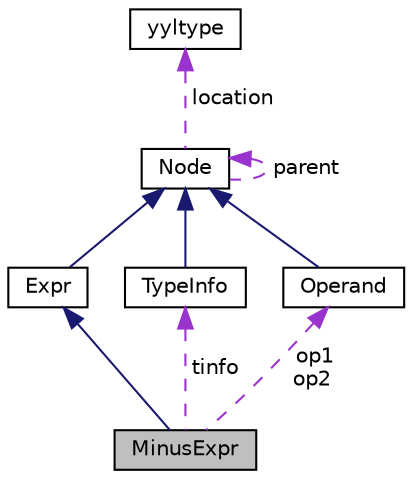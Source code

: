 digraph "MinusExpr"
{
 // LATEX_PDF_SIZE
  edge [fontname="Helvetica",fontsize="10",labelfontname="Helvetica",labelfontsize="10"];
  node [fontname="Helvetica",fontsize="10",shape=record];
  Node1 [label="MinusExpr",height=0.2,width=0.4,color="black", fillcolor="grey75", style="filled", fontcolor="black",tooltip=" "];
  Node2 -> Node1 [dir="back",color="midnightblue",fontsize="10",style="solid",fontname="Helvetica"];
  Node2 [label="Expr",height=0.2,width=0.4,color="black", fillcolor="white", style="filled",URL="$classExpr.html",tooltip=" "];
  Node3 -> Node2 [dir="back",color="midnightblue",fontsize="10",style="solid",fontname="Helvetica"];
  Node3 [label="Node",height=0.2,width=0.4,color="black", fillcolor="white", style="filled",URL="$classNode.html",tooltip=" "];
  Node3 -> Node3 [dir="back",color="darkorchid3",fontsize="10",style="dashed",label=" parent" ,fontname="Helvetica"];
  Node4 -> Node3 [dir="back",color="darkorchid3",fontsize="10",style="dashed",label=" location" ,fontname="Helvetica"];
  Node4 [label="yyltype",height=0.2,width=0.4,color="black", fillcolor="white", style="filled",URL="$structyyltype.html",tooltip=" "];
  Node5 -> Node1 [dir="back",color="darkorchid3",fontsize="10",style="dashed",label=" tinfo" ,fontname="Helvetica"];
  Node5 [label="TypeInfo",height=0.2,width=0.4,color="black", fillcolor="white", style="filled",URL="$classTypeInfo.html",tooltip=" "];
  Node3 -> Node5 [dir="back",color="midnightblue",fontsize="10",style="solid",fontname="Helvetica"];
  Node6 -> Node1 [dir="back",color="darkorchid3",fontsize="10",style="dashed",label=" op1\nop2" ,fontname="Helvetica"];
  Node6 [label="Operand",height=0.2,width=0.4,color="black", fillcolor="white", style="filled",URL="$classOperand.html",tooltip=" "];
  Node3 -> Node6 [dir="back",color="midnightblue",fontsize="10",style="solid",fontname="Helvetica"];
}
